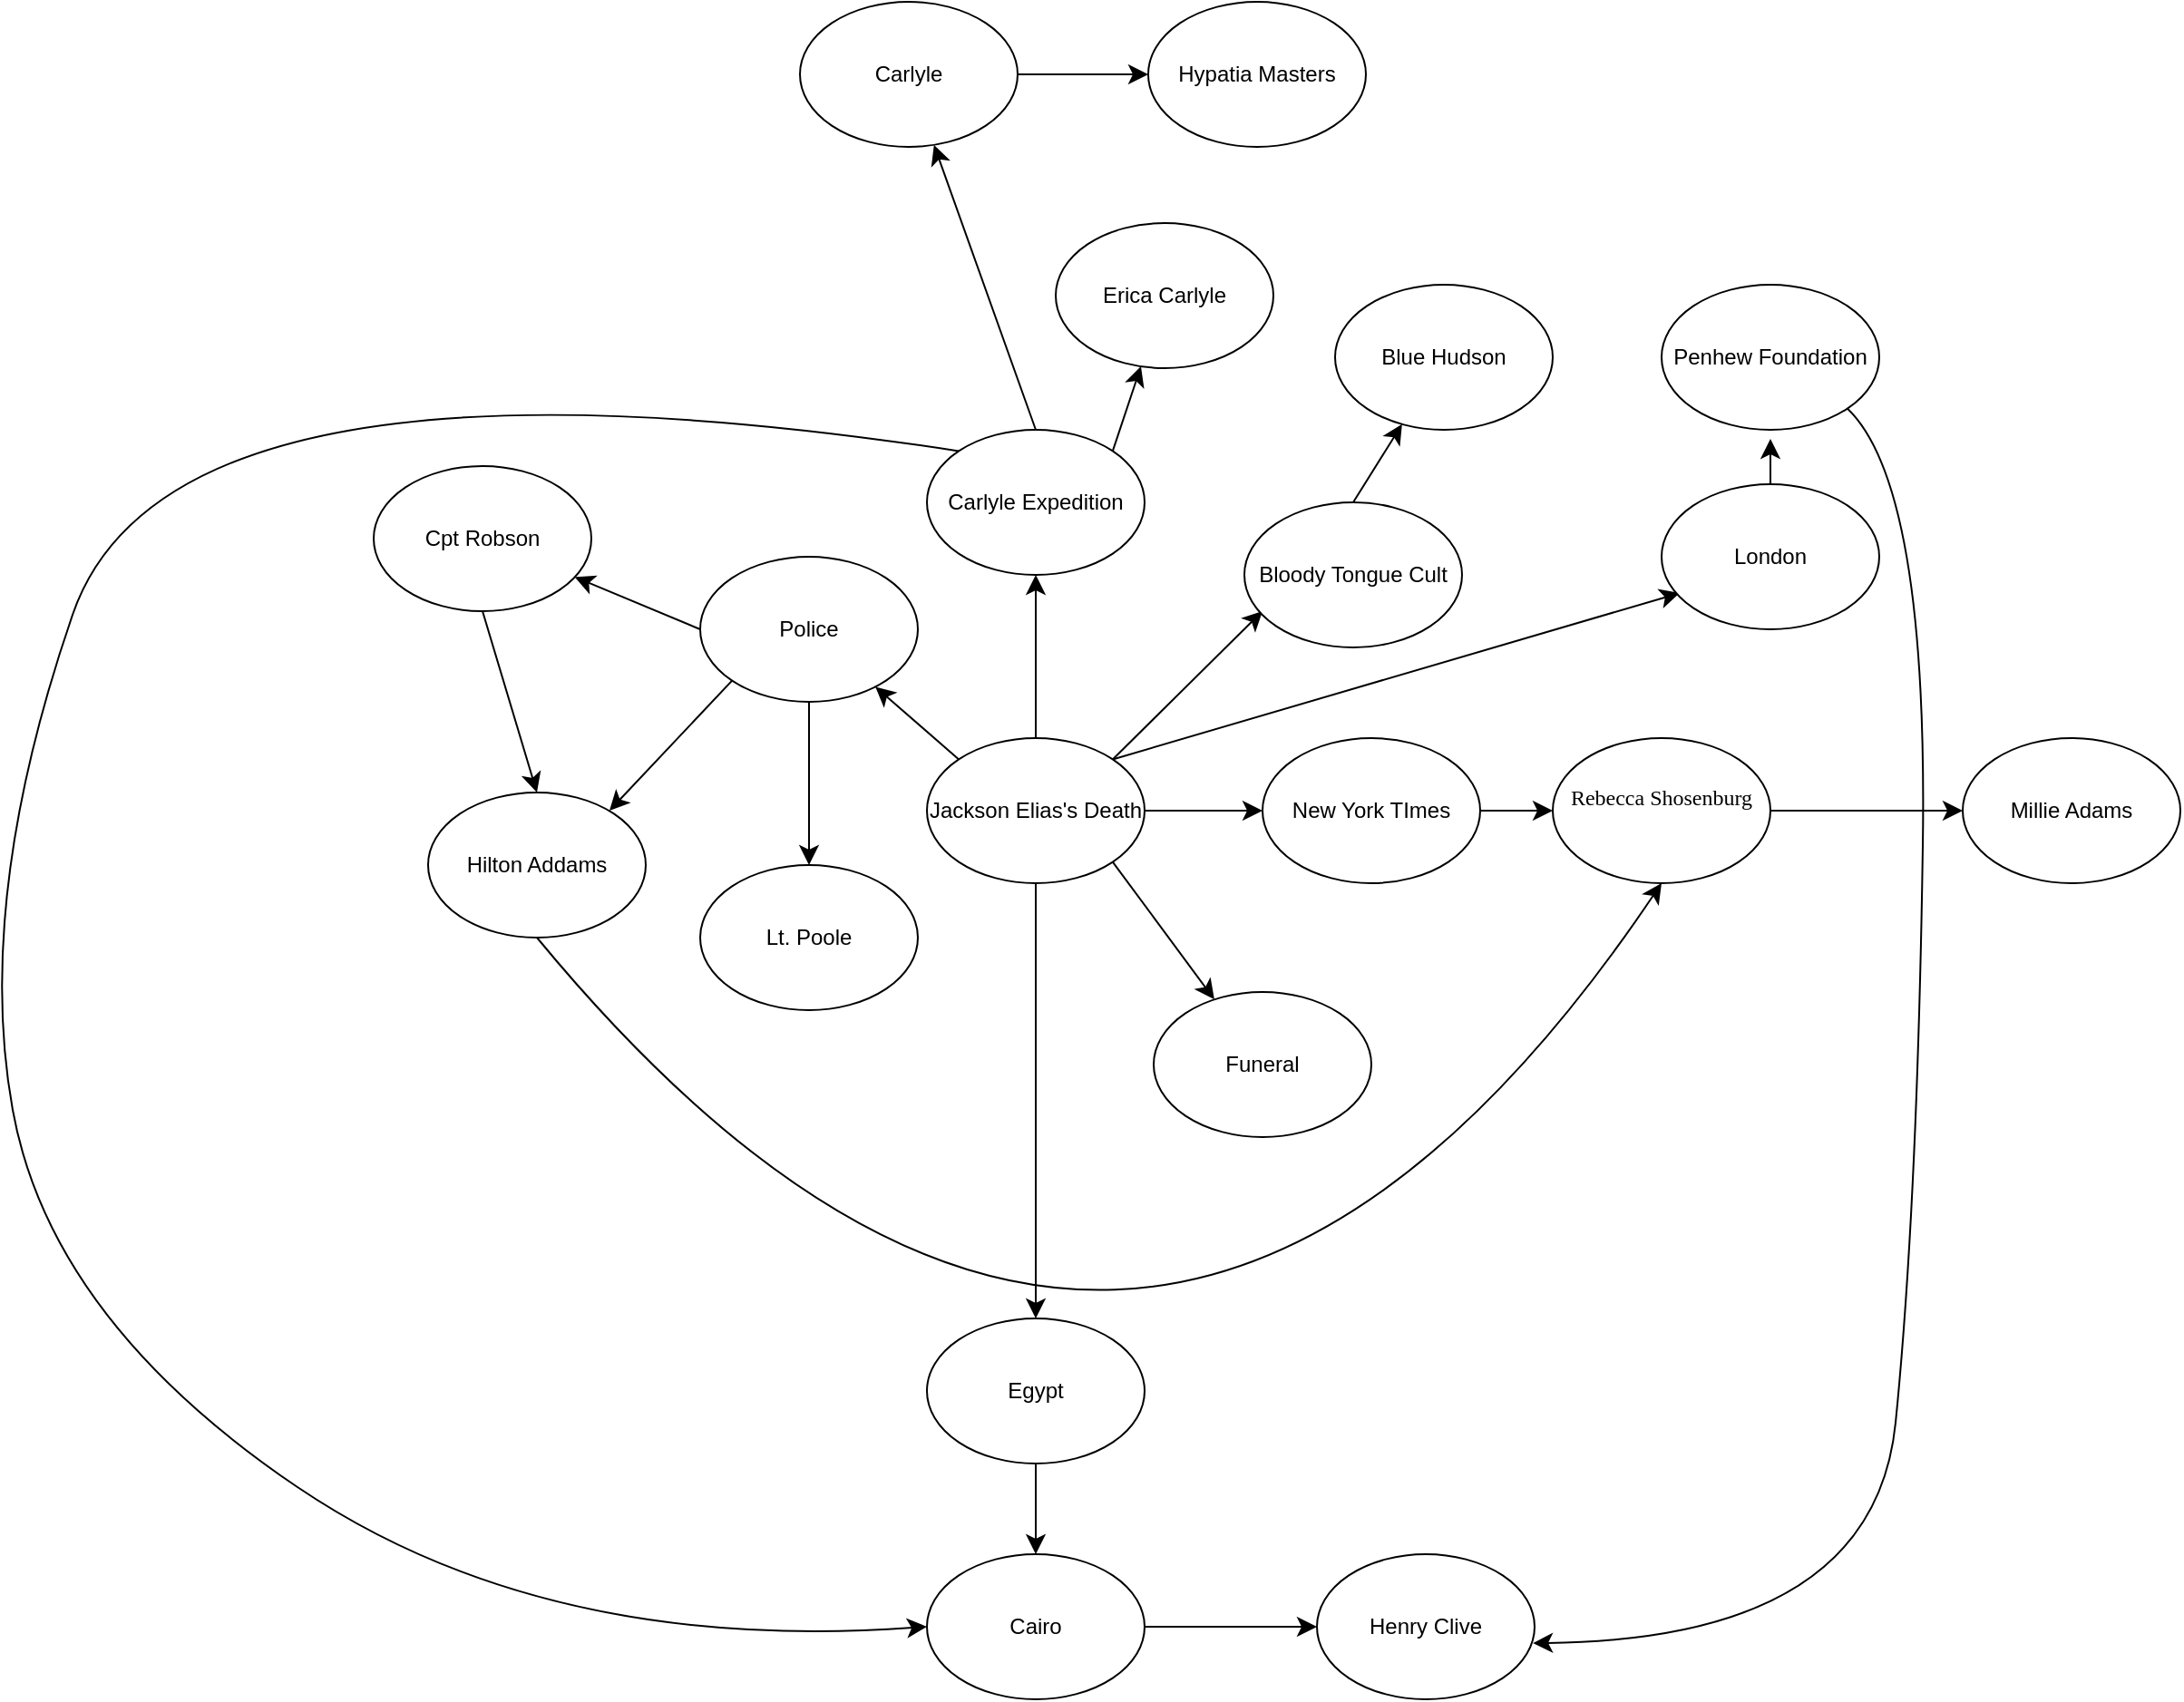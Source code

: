 <mxfile version="25.0.1">
  <diagram name="Page-1" id="b_HDnpSnPiXC6NOEgiW1">
    <mxGraphModel dx="250" dy="-992" grid="0" gridSize="11" guides="1" tooltips="1" connect="1" arrows="1" fold="1" page="0" pageScale="1" pageWidth="3300" pageHeight="4681" math="0" shadow="0">
      <root>
        <mxCell id="0" />
        <mxCell id="1" parent="0" />
        <mxCell id="oPstrzkBWRwHzrpRvFm4-18" style="edgeStyle=none;curved=1;rounded=0;orthogonalLoop=1;jettySize=auto;html=1;exitX=1;exitY=0;exitDx=0;exitDy=0;fontSize=12;startSize=8;endSize=8;" parent="1" source="oPstrzkBWRwHzrpRvFm4-16" edge="1">
          <mxGeometry relative="1" as="geometry">
            <mxPoint x="1795" y="2191" as="targetPoint" />
          </mxGeometry>
        </mxCell>
        <mxCell id="oPstrzkBWRwHzrpRvFm4-19" style="edgeStyle=none;curved=1;rounded=0;orthogonalLoop=1;jettySize=auto;html=1;exitX=0.5;exitY=0;exitDx=0;exitDy=0;fontSize=12;startSize=8;endSize=8;" parent="1" source="oPstrzkBWRwHzrpRvFm4-16" edge="1">
          <mxGeometry relative="1" as="geometry">
            <mxPoint x="1670" y="2171" as="targetPoint" />
          </mxGeometry>
        </mxCell>
        <mxCell id="oPstrzkBWRwHzrpRvFm4-20" style="edgeStyle=none;curved=1;rounded=0;orthogonalLoop=1;jettySize=auto;html=1;exitX=0;exitY=0;exitDx=0;exitDy=0;fontSize=12;startSize=8;endSize=8;" parent="1" source="oPstrzkBWRwHzrpRvFm4-16" target="oPstrzkBWRwHzrpRvFm4-21" edge="1">
          <mxGeometry relative="1" as="geometry">
            <mxPoint x="1545" y="2201" as="targetPoint" />
          </mxGeometry>
        </mxCell>
        <mxCell id="oPstrzkBWRwHzrpRvFm4-29" style="edgeStyle=none;curved=1;rounded=0;orthogonalLoop=1;jettySize=auto;html=1;exitX=1;exitY=0.5;exitDx=0;exitDy=0;fontSize=12;startSize=8;endSize=8;" parent="1" source="oPstrzkBWRwHzrpRvFm4-16" target="oPstrzkBWRwHzrpRvFm4-30" edge="1">
          <mxGeometry relative="1" as="geometry">
            <mxPoint x="1855" y="2301" as="targetPoint" />
          </mxGeometry>
        </mxCell>
        <mxCell id="oPstrzkBWRwHzrpRvFm4-32" style="edgeStyle=none;curved=1;rounded=0;orthogonalLoop=1;jettySize=auto;html=1;exitX=1;exitY=1;exitDx=0;exitDy=0;fontSize=12;startSize=8;endSize=8;" parent="1" source="oPstrzkBWRwHzrpRvFm4-16" target="oPstrzkBWRwHzrpRvFm4-33" edge="1">
          <mxGeometry relative="1" as="geometry">
            <mxPoint x="1795" y="2441" as="targetPoint" />
          </mxGeometry>
        </mxCell>
        <mxCell id="oPstrzkBWRwHzrpRvFm4-36" style="edgeStyle=none;curved=1;rounded=0;orthogonalLoop=1;jettySize=auto;html=1;exitX=1;exitY=0;exitDx=0;exitDy=0;fontSize=12;startSize=8;endSize=8;" parent="1" source="oPstrzkBWRwHzrpRvFm4-16" edge="1">
          <mxGeometry relative="1" as="geometry">
            <mxPoint x="2025" y="2181" as="targetPoint" />
          </mxGeometry>
        </mxCell>
        <mxCell id="oPstrzkBWRwHzrpRvFm4-39" style="edgeStyle=none;curved=1;rounded=0;orthogonalLoop=1;jettySize=auto;html=1;exitX=0.5;exitY=1;exitDx=0;exitDy=0;fontSize=12;startSize=8;endSize=8;" parent="1" source="oPstrzkBWRwHzrpRvFm4-16" target="oPstrzkBWRwHzrpRvFm4-40" edge="1">
          <mxGeometry relative="1" as="geometry">
            <mxPoint x="1665" y="2621" as="targetPoint" />
          </mxGeometry>
        </mxCell>
        <mxCell id="oPstrzkBWRwHzrpRvFm4-16" value="Jackson Elias&#39;s Death" style="ellipse;whiteSpace=wrap;html=1;" parent="1" vertex="1">
          <mxGeometry x="1610" y="2261" width="120" height="80" as="geometry" />
        </mxCell>
        <mxCell id="oPstrzkBWRwHzrpRvFm4-24" style="edgeStyle=none;curved=1;rounded=0;orthogonalLoop=1;jettySize=auto;html=1;exitX=0.5;exitY=1;exitDx=0;exitDy=0;fontSize=12;startSize=8;endSize=8;" parent="1" source="oPstrzkBWRwHzrpRvFm4-21" target="oPstrzkBWRwHzrpRvFm4-27" edge="1">
          <mxGeometry relative="1" as="geometry">
            <mxPoint x="1545" y="2371" as="targetPoint" />
          </mxGeometry>
        </mxCell>
        <mxCell id="oPstrzkBWRwHzrpRvFm4-25" style="edgeStyle=none;curved=1;rounded=0;orthogonalLoop=1;jettySize=auto;html=1;exitX=0;exitY=1;exitDx=0;exitDy=0;fontSize=12;startSize=8;endSize=8;" parent="1" source="oPstrzkBWRwHzrpRvFm4-21" edge="1">
          <mxGeometry relative="1" as="geometry">
            <mxPoint x="1435" y="2301" as="targetPoint" />
          </mxGeometry>
        </mxCell>
        <mxCell id="oPstrzkBWRwHzrpRvFm4-26" style="edgeStyle=none;curved=1;rounded=0;orthogonalLoop=1;jettySize=auto;html=1;exitX=0;exitY=0.5;exitDx=0;exitDy=0;fontSize=12;startSize=8;endSize=8;" parent="1" source="oPstrzkBWRwHzrpRvFm4-21" target="oPstrzkBWRwHzrpRvFm4-37" edge="1">
          <mxGeometry relative="1" as="geometry">
            <mxPoint x="1365" y="2151" as="targetPoint" />
          </mxGeometry>
        </mxCell>
        <mxCell id="oPstrzkBWRwHzrpRvFm4-21" value="Police" style="ellipse;whiteSpace=wrap;html=1;" parent="1" vertex="1">
          <mxGeometry x="1485" y="2161" width="120" height="80" as="geometry" />
        </mxCell>
        <mxCell id="oPstrzkBWRwHzrpRvFm4-50" style="edgeStyle=none;curved=1;rounded=0;orthogonalLoop=1;jettySize=auto;html=1;exitX=0;exitY=0;exitDx=0;exitDy=0;entryX=0;entryY=0.5;entryDx=0;entryDy=0;fontSize=12;startSize=8;endSize=8;" parent="1" source="oPstrzkBWRwHzrpRvFm4-22" target="oPstrzkBWRwHzrpRvFm4-42" edge="1">
          <mxGeometry relative="1" as="geometry">
            <Array as="points">
              <mxPoint x="1193" y="2036" />
              <mxPoint x="1085" y="2350" />
              <mxPoint x="1127" y="2582" />
              <mxPoint x="1399" y="2766" />
            </Array>
          </mxGeometry>
        </mxCell>
        <mxCell id="K64KkESOAolKnABilGlZ-1" style="edgeStyle=none;curved=1;rounded=0;orthogonalLoop=1;jettySize=auto;html=1;exitX=1;exitY=0;exitDx=0;exitDy=0;fontSize=12;startSize=8;endSize=8;" edge="1" parent="1" source="oPstrzkBWRwHzrpRvFm4-22" target="K64KkESOAolKnABilGlZ-2">
          <mxGeometry relative="1" as="geometry">
            <mxPoint x="1733" y="2037" as="targetPoint" />
          </mxGeometry>
        </mxCell>
        <mxCell id="K64KkESOAolKnABilGlZ-8" style="edgeStyle=none;curved=1;rounded=0;orthogonalLoop=1;jettySize=auto;html=1;exitX=0.5;exitY=0;exitDx=0;exitDy=0;fontSize=12;startSize=8;endSize=8;" edge="1" parent="1" source="oPstrzkBWRwHzrpRvFm4-22" target="K64KkESOAolKnABilGlZ-9">
          <mxGeometry relative="1" as="geometry">
            <mxPoint x="1596" y="1942" as="targetPoint" />
          </mxGeometry>
        </mxCell>
        <mxCell id="oPstrzkBWRwHzrpRvFm4-22" value="Carlyle Expedition" style="ellipse;whiteSpace=wrap;html=1;" parent="1" vertex="1">
          <mxGeometry x="1610" y="2091" width="120" height="80" as="geometry" />
        </mxCell>
        <mxCell id="K64KkESOAolKnABilGlZ-3" style="edgeStyle=none;curved=1;rounded=0;orthogonalLoop=1;jettySize=auto;html=1;exitX=0.5;exitY=0;exitDx=0;exitDy=0;fontSize=12;startSize=8;endSize=8;" edge="1" parent="1" source="oPstrzkBWRwHzrpRvFm4-23" target="K64KkESOAolKnABilGlZ-4">
          <mxGeometry relative="1" as="geometry">
            <mxPoint x="1868" y="2058" as="targetPoint" />
          </mxGeometry>
        </mxCell>
        <mxCell id="oPstrzkBWRwHzrpRvFm4-23" value="Bloody Tongue Cult" style="ellipse;whiteSpace=wrap;html=1;" parent="1" vertex="1">
          <mxGeometry x="1785" y="2131" width="120" height="80" as="geometry" />
        </mxCell>
        <mxCell id="oPstrzkBWRwHzrpRvFm4-27" value="Lt. Poole" style="ellipse;whiteSpace=wrap;html=1;" parent="1" vertex="1">
          <mxGeometry x="1485" y="2331" width="120" height="80" as="geometry" />
        </mxCell>
        <mxCell id="oPstrzkBWRwHzrpRvFm4-35" style="edgeStyle=none;curved=1;rounded=0;orthogonalLoop=1;jettySize=auto;html=1;exitX=0.5;exitY=1;exitDx=0;exitDy=0;entryX=0.5;entryY=1;entryDx=0;entryDy=0;fontSize=12;startSize=8;endSize=8;" parent="1" source="oPstrzkBWRwHzrpRvFm4-28" target="oPstrzkBWRwHzrpRvFm4-34" edge="1">
          <mxGeometry relative="1" as="geometry">
            <Array as="points">
              <mxPoint x="1725" y="2771" />
            </Array>
          </mxGeometry>
        </mxCell>
        <mxCell id="oPstrzkBWRwHzrpRvFm4-28" value="Hilton Addams" style="ellipse;whiteSpace=wrap;html=1;" parent="1" vertex="1">
          <mxGeometry x="1335" y="2291" width="120" height="80" as="geometry" />
        </mxCell>
        <mxCell id="oPstrzkBWRwHzrpRvFm4-31" style="edgeStyle=none;curved=1;rounded=0;orthogonalLoop=1;jettySize=auto;html=1;exitX=1;exitY=0.5;exitDx=0;exitDy=0;fontSize=12;startSize=8;endSize=8;" parent="1" source="oPstrzkBWRwHzrpRvFm4-30" target="oPstrzkBWRwHzrpRvFm4-34" edge="1">
          <mxGeometry relative="1" as="geometry">
            <mxPoint x="2015" y="2301" as="targetPoint" />
          </mxGeometry>
        </mxCell>
        <mxCell id="oPstrzkBWRwHzrpRvFm4-30" value="New York TImes" style="ellipse;whiteSpace=wrap;html=1;" parent="1" vertex="1">
          <mxGeometry x="1795" y="2261" width="120" height="80" as="geometry" />
        </mxCell>
        <mxCell id="oPstrzkBWRwHzrpRvFm4-33" value="Funeral" style="ellipse;whiteSpace=wrap;html=1;" parent="1" vertex="1">
          <mxGeometry x="1735" y="2401" width="120" height="80" as="geometry" />
        </mxCell>
        <mxCell id="K64KkESOAolKnABilGlZ-5" style="edgeStyle=none;curved=1;rounded=0;orthogonalLoop=1;jettySize=auto;html=1;exitX=1;exitY=0.5;exitDx=0;exitDy=0;fontSize=12;startSize=8;endSize=8;" edge="1" parent="1" source="oPstrzkBWRwHzrpRvFm4-34" target="K64KkESOAolKnABilGlZ-6">
          <mxGeometry relative="1" as="geometry">
            <mxPoint x="2185" y="2301" as="targetPoint" />
          </mxGeometry>
        </mxCell>
        <mxCell id="oPstrzkBWRwHzrpRvFm4-34" value="&#xa;&lt;span style=&quot;left: 136.313px; top: 187.976px; font-size: 12px; font-family: serif; transform: scaleX(0.994);&quot;&gt;Rebecca Shosenburg&lt;/span&gt;&#xa;&#xa;" style="ellipse;whiteSpace=wrap;html=1;" parent="1" vertex="1">
          <mxGeometry x="1955" y="2261" width="120" height="80" as="geometry" />
        </mxCell>
        <mxCell id="oPstrzkBWRwHzrpRvFm4-49" style="edgeStyle=none;curved=1;rounded=0;orthogonalLoop=1;jettySize=auto;html=1;exitX=0.5;exitY=1;exitDx=0;exitDy=0;entryX=0.5;entryY=0;entryDx=0;entryDy=0;fontSize=12;startSize=8;endSize=8;" parent="1" source="oPstrzkBWRwHzrpRvFm4-37" target="oPstrzkBWRwHzrpRvFm4-28" edge="1">
          <mxGeometry relative="1" as="geometry" />
        </mxCell>
        <mxCell id="oPstrzkBWRwHzrpRvFm4-37" value="Cpt Robson" style="ellipse;whiteSpace=wrap;html=1;" parent="1" vertex="1">
          <mxGeometry x="1305" y="2111" width="120" height="80" as="geometry" />
        </mxCell>
        <mxCell id="oPstrzkBWRwHzrpRvFm4-43" style="edgeStyle=none;curved=1;rounded=0;orthogonalLoop=1;jettySize=auto;html=1;exitX=0.5;exitY=0;exitDx=0;exitDy=0;fontSize=12;startSize=8;endSize=8;" parent="1" source="oPstrzkBWRwHzrpRvFm4-38" edge="1">
          <mxGeometry relative="1" as="geometry">
            <mxPoint x="2075" y="2096" as="targetPoint" />
          </mxGeometry>
        </mxCell>
        <mxCell id="oPstrzkBWRwHzrpRvFm4-38" value="London" style="ellipse;whiteSpace=wrap;html=1;" parent="1" vertex="1">
          <mxGeometry x="2015" y="2121" width="120" height="80" as="geometry" />
        </mxCell>
        <mxCell id="oPstrzkBWRwHzrpRvFm4-41" style="edgeStyle=none;curved=1;rounded=0;orthogonalLoop=1;jettySize=auto;html=1;exitX=0.5;exitY=1;exitDx=0;exitDy=0;fontSize=12;startSize=8;endSize=8;" parent="1" source="oPstrzkBWRwHzrpRvFm4-40" target="oPstrzkBWRwHzrpRvFm4-42" edge="1">
          <mxGeometry relative="1" as="geometry">
            <mxPoint x="1665" y="2711" as="targetPoint" />
          </mxGeometry>
        </mxCell>
        <mxCell id="oPstrzkBWRwHzrpRvFm4-40" value="Egypt" style="ellipse;whiteSpace=wrap;html=1;" parent="1" vertex="1">
          <mxGeometry x="1610" y="2581" width="120" height="80" as="geometry" />
        </mxCell>
        <mxCell id="oPstrzkBWRwHzrpRvFm4-46" style="edgeStyle=none;curved=1;rounded=0;orthogonalLoop=1;jettySize=auto;html=1;exitX=1;exitY=0.5;exitDx=0;exitDy=0;fontSize=12;startSize=8;endSize=8;" parent="1" source="oPstrzkBWRwHzrpRvFm4-42" target="oPstrzkBWRwHzrpRvFm4-47" edge="1">
          <mxGeometry relative="1" as="geometry">
            <mxPoint x="1815" y="2751" as="targetPoint" />
          </mxGeometry>
        </mxCell>
        <mxCell id="oPstrzkBWRwHzrpRvFm4-42" value="Cairo" style="ellipse;whiteSpace=wrap;html=1;" parent="1" vertex="1">
          <mxGeometry x="1610" y="2711" width="120" height="80" as="geometry" />
        </mxCell>
        <mxCell id="oPstrzkBWRwHzrpRvFm4-45" value="Penhew Foundation" style="ellipse;whiteSpace=wrap;html=1;" parent="1" vertex="1">
          <mxGeometry x="2015" y="2011" width="120" height="80" as="geometry" />
        </mxCell>
        <mxCell id="oPstrzkBWRwHzrpRvFm4-47" value="Henry Clive" style="ellipse;whiteSpace=wrap;html=1;" parent="1" vertex="1">
          <mxGeometry x="1825" y="2711" width="120" height="80" as="geometry" />
        </mxCell>
        <mxCell id="oPstrzkBWRwHzrpRvFm4-48" style="edgeStyle=none;curved=1;rounded=0;orthogonalLoop=1;jettySize=auto;html=1;exitX=1;exitY=1;exitDx=0;exitDy=0;entryX=0.992;entryY=0.613;entryDx=0;entryDy=0;entryPerimeter=0;fontSize=12;startSize=8;endSize=8;" parent="1" source="oPstrzkBWRwHzrpRvFm4-45" target="oPstrzkBWRwHzrpRvFm4-47" edge="1">
          <mxGeometry relative="1" as="geometry">
            <Array as="points">
              <mxPoint x="2162" y="2122" />
              <mxPoint x="2156" y="2519" />
              <mxPoint x="2132" y="2758" />
            </Array>
          </mxGeometry>
        </mxCell>
        <mxCell id="K64KkESOAolKnABilGlZ-2" value="Erica Carlyle" style="ellipse;whiteSpace=wrap;html=1;" vertex="1" parent="1">
          <mxGeometry x="1681" y="1977" width="120" height="80" as="geometry" />
        </mxCell>
        <mxCell id="K64KkESOAolKnABilGlZ-4" value="&lt;div&gt;Blue Hudson&lt;/div&gt;" style="ellipse;whiteSpace=wrap;html=1;" vertex="1" parent="1">
          <mxGeometry x="1835" y="2011" width="120" height="80" as="geometry" />
        </mxCell>
        <mxCell id="K64KkESOAolKnABilGlZ-6" value="&lt;div&gt;Millie Adams&lt;/div&gt;" style="ellipse;whiteSpace=wrap;html=1;" vertex="1" parent="1">
          <mxGeometry x="2181" y="2261" width="120" height="80" as="geometry" />
        </mxCell>
        <mxCell id="K64KkESOAolKnABilGlZ-10" style="edgeStyle=none;curved=1;rounded=0;orthogonalLoop=1;jettySize=auto;html=1;exitX=1;exitY=0.5;exitDx=0;exitDy=0;fontSize=12;startSize=8;endSize=8;" edge="1" parent="1" source="K64KkESOAolKnABilGlZ-9" target="K64KkESOAolKnABilGlZ-11">
          <mxGeometry relative="1" as="geometry">
            <mxPoint x="1732" y="1895" as="targetPoint" />
          </mxGeometry>
        </mxCell>
        <mxCell id="K64KkESOAolKnABilGlZ-9" value="&lt;div&gt;Carlyle&lt;/div&gt;" style="ellipse;whiteSpace=wrap;html=1;" vertex="1" parent="1">
          <mxGeometry x="1540" y="1855" width="120" height="80" as="geometry" />
        </mxCell>
        <mxCell id="K64KkESOAolKnABilGlZ-11" value="Hypatia Masters" style="ellipse;whiteSpace=wrap;html=1;" vertex="1" parent="1">
          <mxGeometry x="1732" y="1855" width="120" height="80" as="geometry" />
        </mxCell>
      </root>
    </mxGraphModel>
  </diagram>
</mxfile>
